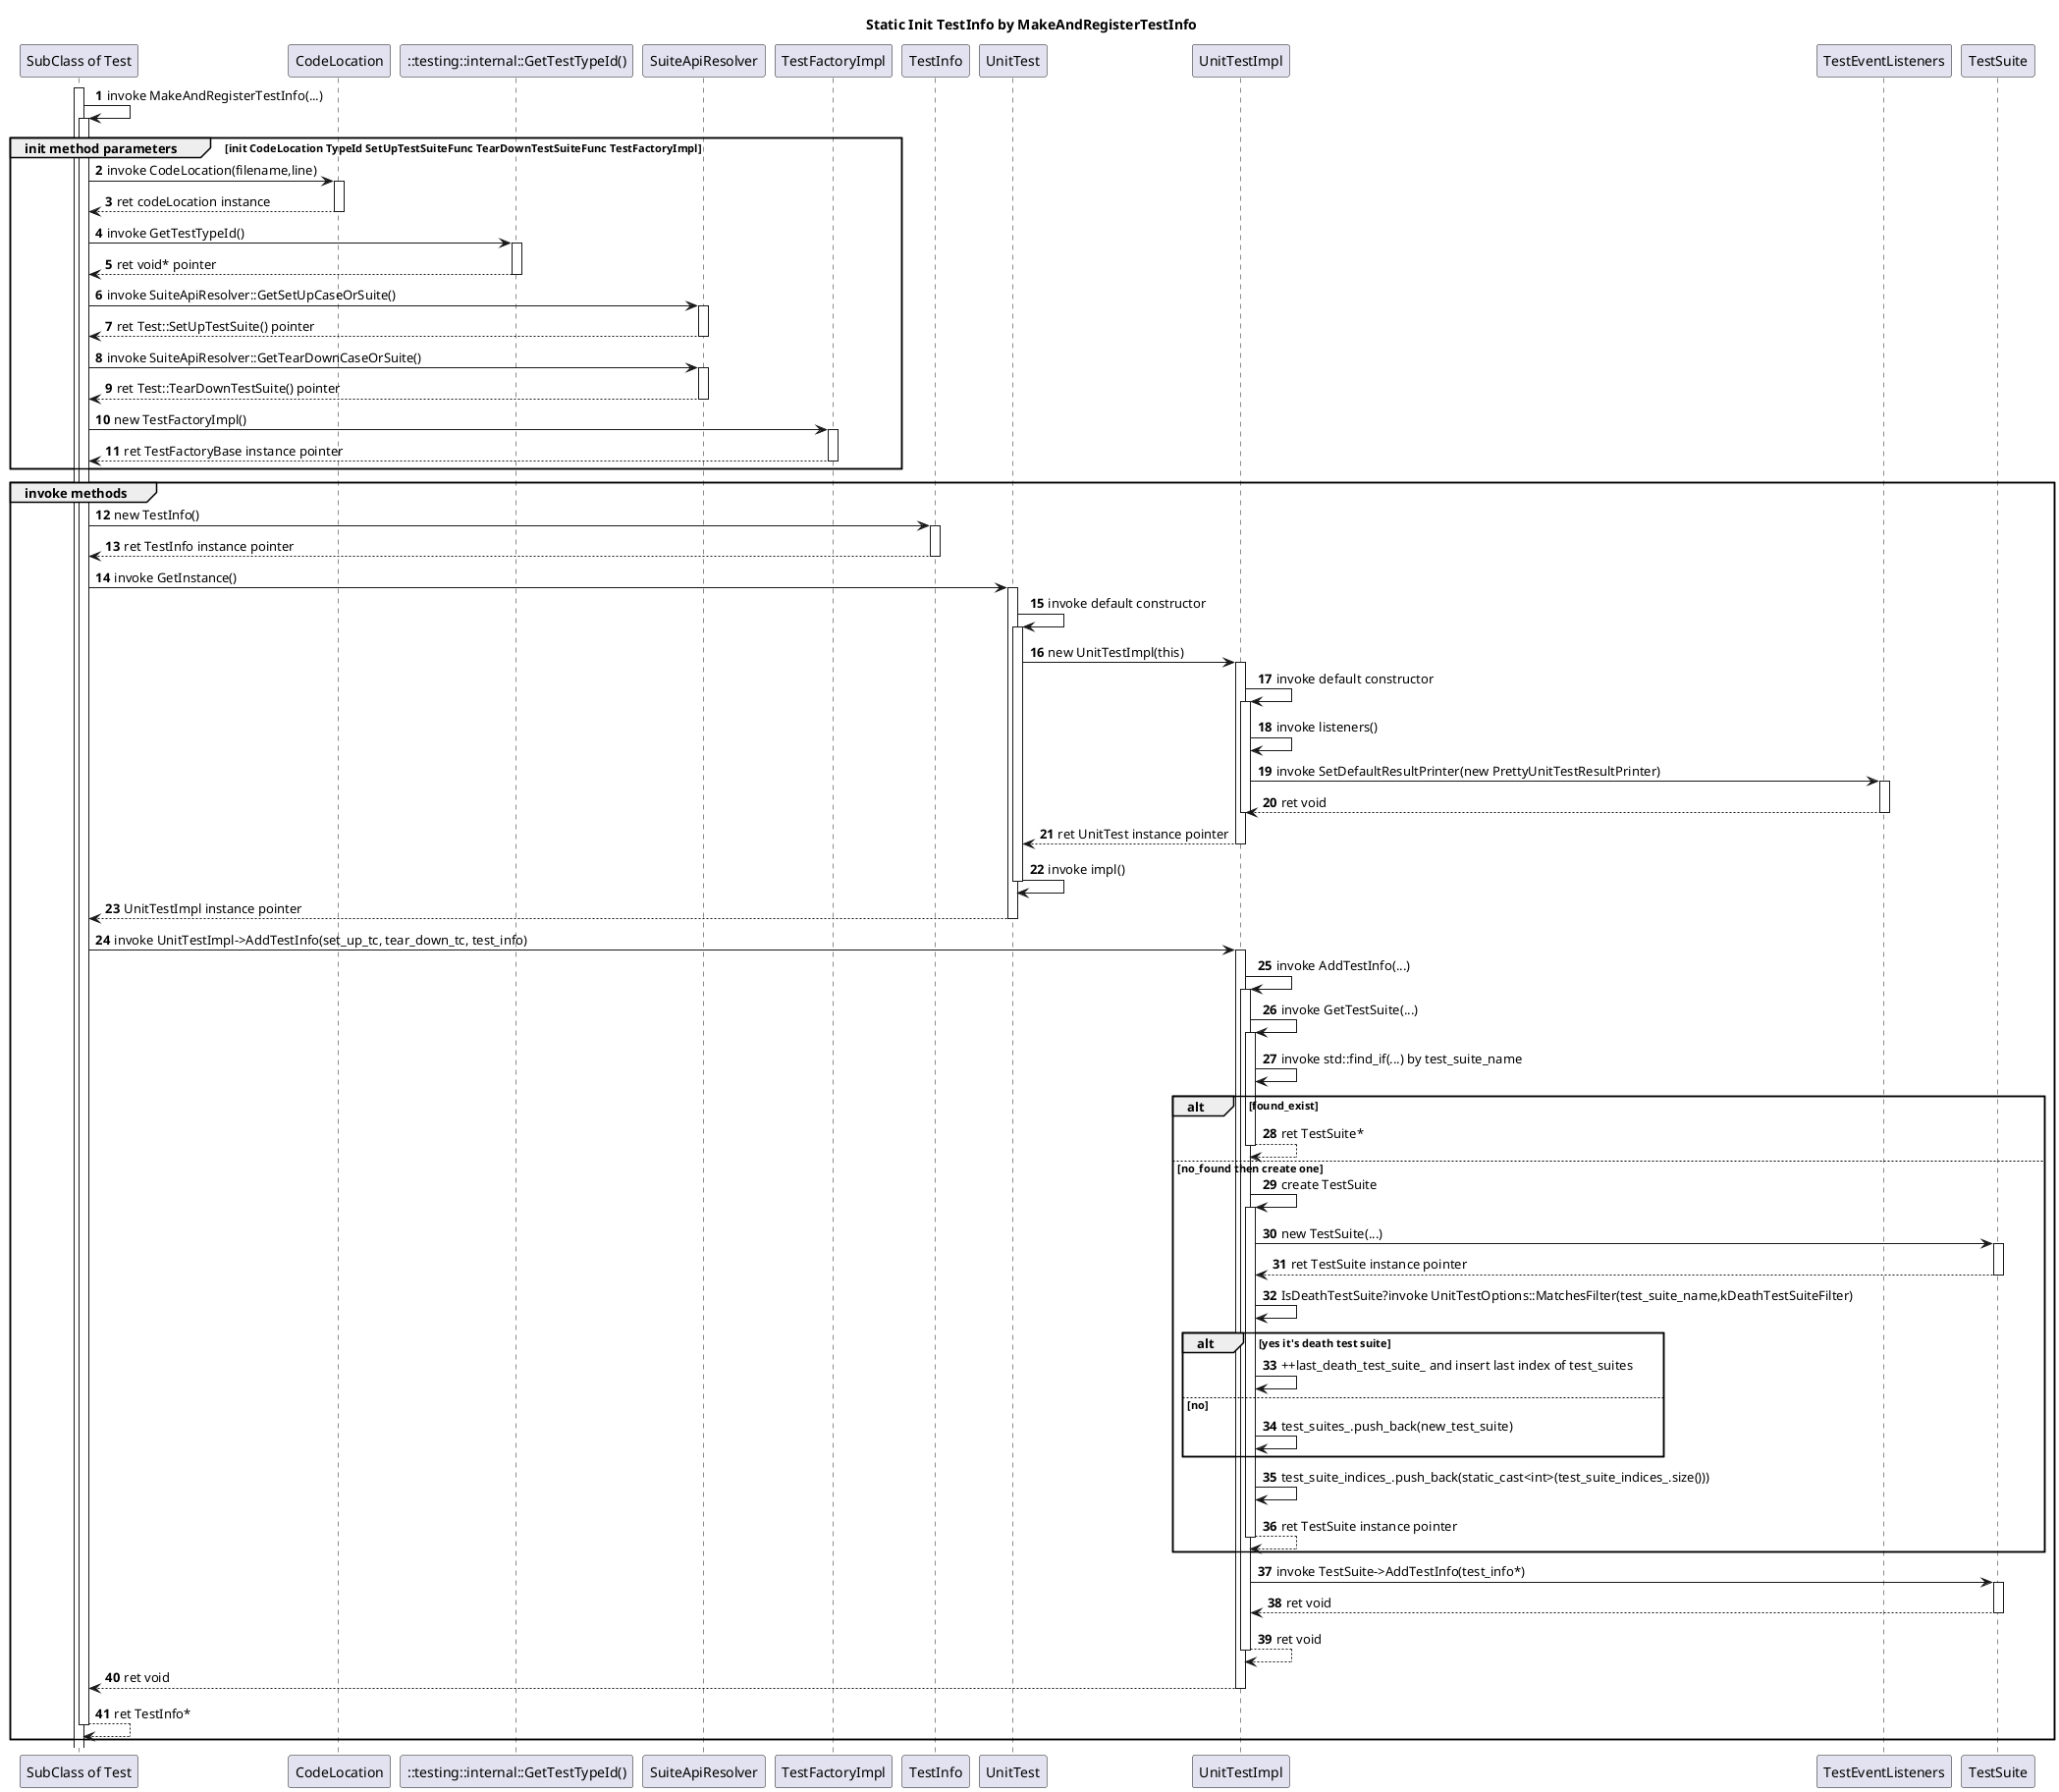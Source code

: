 @startuml
'https://plantuml.com/sequence-diagram
title
 <b>Static Init TestInfo by MakeAndRegisterTestInfo
end title

participant "SubClass of Test" as Test
participant "CodeLocation"
participant "::testing::internal::GetTestTypeId()" as TypeId
participant "SuiteApiResolver"
participant "TestFactoryImpl"
participant "TestInfo"

autonumber

activate Test
Test -> Test ++ : invoke MakeAndRegisterTestInfo(...)

group init method parameters [init CodeLocation TypeId SetUpTestSuiteFunc TearDownTestSuiteFunc TestFactoryImpl]
    Test ->  CodeLocation ++ : invoke CodeLocation(filename,line)
    return ret codeLocation instance
    Test -> TypeId ++ : invoke GetTestTypeId()
    return ret void* pointer
    Test -> SuiteApiResolver ++ : invoke SuiteApiResolver::GetSetUpCaseOrSuite()
    return ret Test::SetUpTestSuite() pointer
    Test -> SuiteApiResolver ++ : invoke SuiteApiResolver::GetTearDownCaseOrSuite()
    return ret Test::TearDownTestSuite() pointer
    Test -> TestFactoryImpl ++ : new TestFactoryImpl()
    return ret TestFactoryBase instance pointer
end

group invoke methods
    Test -> TestInfo ++ : new TestInfo()
    return ret TestInfo instance pointer
    Test -> UnitTest ++ : invoke GetInstance()
    UnitTest -> UnitTest ++ : invoke default constructor
    UnitTest -> UnitTestImpl ++ : new UnitTestImpl(this)
    UnitTestImpl -> UnitTestImpl ++ : invoke default constructor
    UnitTestImpl -> UnitTestImpl  : invoke listeners()
    UnitTestImpl -> TestEventListeners ++ : invoke SetDefaultResultPrinter(new PrettyUnitTestResultPrinter)
    return  ret void
    deactivate UnitTestImpl
    return ret UnitTest instance pointer
    UnitTest -> UnitTest -- : invoke impl()
    return UnitTestImpl instance pointer
    Test -> UnitTestImpl ++ : invoke UnitTestImpl->AddTestInfo(set_up_tc, tear_down_tc, test_info)
    UnitTestImpl -> UnitTestImpl ++ : invoke AddTestInfo(...)
    UnitTestImpl -> UnitTestImpl ++ : invoke GetTestSuite(...)
    UnitTestImpl -> UnitTestImpl  : invoke std::find_if(...) by test_suite_name

    alt  found_exist
        'UnitTestImpl -> UnitTestImpl  :  ret TestSuite*
        return  ret TestSuite*
    else no_found then create one
        UnitTestImpl -> UnitTestImpl ++ : create TestSuite
        UnitTestImpl -> TestSuite ++ : new TestSuite(...)
        return ret TestSuite instance pointer
        UnitTestImpl -> UnitTestImpl : IsDeathTestSuite?invoke UnitTestOptions::MatchesFilter(test_suite_name,kDeathTestSuiteFilter)
        alt yes it's death test suite
            UnitTestImpl -> UnitTestImpl : ++last_death_test_suite_ and insert last index of test_suites
        else no
            UnitTestImpl -> UnitTestImpl : test_suites_.push_back(new_test_suite)
        end
        UnitTestImpl -> UnitTestImpl : test_suite_indices_.push_back(static_cast<int>(test_suite_indices_.size()))
        return ret TestSuite instance pointer
    end
    UnitTestImpl -> TestSuite ++ : invoke TestSuite->AddTestInfo(test_info*)
    return ret void
    return ret void
    return ret void
    return ret TestInfo*
end


@enduml
